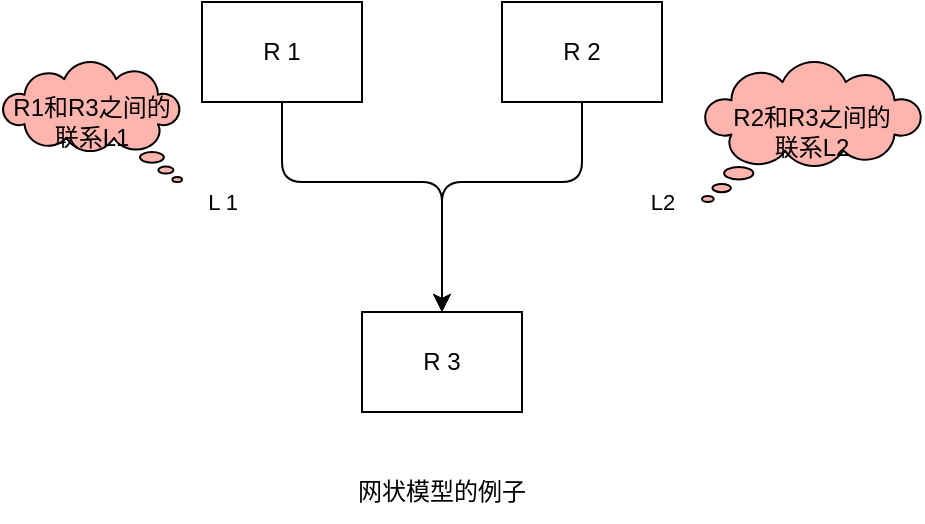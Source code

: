 <mxfile>
    <diagram id="byq1evv4wEtOFVsFfkyZ" name="第 6 页">
        <mxGraphModel dx="1748" dy="1152" grid="1" gridSize="10" guides="1" tooltips="1" connect="1" arrows="1" fold="1" page="1" pageScale="1" pageWidth="827" pageHeight="1169" math="0" shadow="0">
            <root>
                <mxCell id="0"/>
                <mxCell id="1" parent="0"/>
                <mxCell id="hX_VieDASAlLBFEvtgcQ-1" value="R1和R3之间的&lt;br&gt;联系L1" style="whiteSpace=wrap;html=1;shape=mxgraph.basic.cloud_callout;fontColor=#000000;fillColor=#ffb4ae;flipH=1;" vertex="1" parent="1">
                    <mxGeometry x="180" y="460" width="90" height="60" as="geometry"/>
                </mxCell>
                <mxCell id="hX_VieDASAlLBFEvtgcQ-2" value="R2和R3之间的&lt;br&gt;联系L2" style="whiteSpace=wrap;html=1;shape=mxgraph.basic.cloud_callout;fontColor=#000000;fillColor=#ffb4ae;" vertex="1" parent="1">
                    <mxGeometry x="530" y="460" width="110" height="70" as="geometry"/>
                </mxCell>
                <mxCell id="hX_VieDASAlLBFEvtgcQ-6" value="L 1" style="edgeStyle=none;html=1;exitX=0.5;exitY=1;exitDx=0;exitDy=0;entryX=0.5;entryY=0;entryDx=0;entryDy=0;fontColor=#000000;endArrow=classic;endFill=1;" edge="1" parent="1" source="hX_VieDASAlLBFEvtgcQ-3" target="hX_VieDASAlLBFEvtgcQ-5">
                    <mxGeometry x="-0.568" y="-32" relative="1" as="geometry">
                        <Array as="points">
                            <mxPoint x="320" y="520"/>
                            <mxPoint x="400" y="520"/>
                        </Array>
                        <mxPoint x="-30" y="-22" as="offset"/>
                    </mxGeometry>
                </mxCell>
                <mxCell id="hX_VieDASAlLBFEvtgcQ-3" value="R 1" style="rounded=0;whiteSpace=wrap;html=1;" vertex="1" parent="1">
                    <mxGeometry x="280" y="430" width="80" height="50" as="geometry"/>
                </mxCell>
                <mxCell id="hX_VieDASAlLBFEvtgcQ-7" value="L2" style="edgeStyle=none;html=1;exitX=0.5;exitY=1;exitDx=0;exitDy=0;entryX=0.5;entryY=0;entryDx=0;entryDy=0;fontColor=#000000;endArrow=classic;endFill=1;" edge="1" parent="1" source="hX_VieDASAlLBFEvtgcQ-4" target="hX_VieDASAlLBFEvtgcQ-5">
                    <mxGeometry x="-0.543" y="41" relative="1" as="geometry">
                        <Array as="points">
                            <mxPoint x="470" y="520"/>
                            <mxPoint x="400" y="520"/>
                        </Array>
                        <mxPoint x="40" y="-31" as="offset"/>
                    </mxGeometry>
                </mxCell>
                <mxCell id="hX_VieDASAlLBFEvtgcQ-4" value="R 2" style="rounded=0;whiteSpace=wrap;html=1;" vertex="1" parent="1">
                    <mxGeometry x="430" y="430" width="80" height="50" as="geometry"/>
                </mxCell>
                <mxCell id="hX_VieDASAlLBFEvtgcQ-5" value="R 3" style="rounded=0;whiteSpace=wrap;html=1;" vertex="1" parent="1">
                    <mxGeometry x="360" y="585" width="80" height="50" as="geometry"/>
                </mxCell>
                <mxCell id="hX_VieDASAlLBFEvtgcQ-8" value="网状模型的例子" style="text;html=1;strokeColor=none;fillColor=none;align=center;verticalAlign=middle;whiteSpace=wrap;rounded=0;fontColor=#000000;" vertex="1" parent="1">
                    <mxGeometry x="340" y="660" width="120" height="30" as="geometry"/>
                </mxCell>
            </root>
        </mxGraphModel>
    </diagram>
    <diagram id="m8dvgH2PLce4cM3ZN0wn" name="第 5 页">
        <mxGraphModel dx="1748" dy="1152" grid="1" gridSize="10" guides="1" tooltips="1" connect="1" arrows="1" fold="1" page="1" pageScale="1" pageWidth="827" pageHeight="1169" math="0" shadow="0">
            <root>
                <mxCell id="0"/>
                <mxCell id="1" parent="0"/>
                <mxCell id="1GibGtiZYI93cKouYKBH-7" style="edgeStyle=none;html=1;exitX=0.5;exitY=1;exitDx=0;exitDy=0;entryX=0.5;entryY=0;entryDx=0;entryDy=0;fontColor=#000000;endArrow=classic;endFill=1;" edge="1" parent="1" source="1GibGtiZYI93cKouYKBH-1" target="1GibGtiZYI93cKouYKBH-2">
                    <mxGeometry relative="1" as="geometry">
                        <Array as="points">
                            <mxPoint x="360" y="290"/>
                            <mxPoint x="280" y="290"/>
                        </Array>
                    </mxGeometry>
                </mxCell>
                <mxCell id="1GibGtiZYI93cKouYKBH-8" style="edgeStyle=none;html=1;exitX=0.5;exitY=1;exitDx=0;exitDy=0;entryX=0.5;entryY=0;entryDx=0;entryDy=0;fontColor=#000000;endArrow=classic;endFill=1;" edge="1" parent="1" source="1GibGtiZYI93cKouYKBH-1" target="1GibGtiZYI93cKouYKBH-3">
                    <mxGeometry relative="1" as="geometry">
                        <Array as="points">
                            <mxPoint x="360" y="290"/>
                            <mxPoint x="440" y="290"/>
                        </Array>
                    </mxGeometry>
                </mxCell>
                <mxCell id="1GibGtiZYI93cKouYKBH-1" value="R 1" style="rounded=0;whiteSpace=wrap;html=1;" vertex="1" parent="1">
                    <mxGeometry x="320" y="240" width="80" height="30" as="geometry"/>
                </mxCell>
                <mxCell id="1GibGtiZYI93cKouYKBH-9" style="edgeStyle=none;html=1;exitX=0.5;exitY=1;exitDx=0;exitDy=0;entryX=0.5;entryY=0;entryDx=0;entryDy=0;fontColor=#000000;endArrow=classic;endFill=1;" edge="1" parent="1" source="1GibGtiZYI93cKouYKBH-2" target="1GibGtiZYI93cKouYKBH-5">
                    <mxGeometry relative="1" as="geometry">
                        <Array as="points">
                            <mxPoint x="280" y="380"/>
                            <mxPoint x="200" y="380"/>
                        </Array>
                    </mxGeometry>
                </mxCell>
                <mxCell id="1GibGtiZYI93cKouYKBH-10" style="edgeStyle=none;html=1;exitX=0.5;exitY=1;exitDx=0;exitDy=0;entryX=0.5;entryY=0;entryDx=0;entryDy=0;fontColor=#000000;endArrow=classic;endFill=1;" edge="1" parent="1" source="1GibGtiZYI93cKouYKBH-2" target="1GibGtiZYI93cKouYKBH-6">
                    <mxGeometry relative="1" as="geometry">
                        <Array as="points">
                            <mxPoint x="280" y="380"/>
                            <mxPoint x="360" y="380"/>
                        </Array>
                    </mxGeometry>
                </mxCell>
                <mxCell id="1GibGtiZYI93cKouYKBH-2" value="R 1" style="rounded=0;whiteSpace=wrap;html=1;" vertex="1" parent="1">
                    <mxGeometry x="240" y="320" width="80" height="30" as="geometry"/>
                </mxCell>
                <mxCell id="1GibGtiZYI93cKouYKBH-3" value="R 1" style="rounded=0;whiteSpace=wrap;html=1;" vertex="1" parent="1">
                    <mxGeometry x="400" y="320" width="80" height="30" as="geometry"/>
                </mxCell>
                <mxCell id="1GibGtiZYI93cKouYKBH-5" value="R 1" style="rounded=0;whiteSpace=wrap;html=1;" vertex="1" parent="1">
                    <mxGeometry x="160" y="410" width="80" height="30" as="geometry"/>
                </mxCell>
                <mxCell id="1GibGtiZYI93cKouYKBH-6" value="R 1" style="rounded=0;whiteSpace=wrap;html=1;" vertex="1" parent="1">
                    <mxGeometry x="320" y="410" width="80" height="30" as="geometry"/>
                </mxCell>
                <mxCell id="1GibGtiZYI93cKouYKBH-11" value="根节点" style="text;html=1;strokeColor=none;fillColor=none;align=center;verticalAlign=middle;whiteSpace=wrap;rounded=0;fontColor=#000000;" vertex="1" parent="1">
                    <mxGeometry x="414" y="240" width="60" height="30" as="geometry"/>
                </mxCell>
                <mxCell id="1GibGtiZYI93cKouYKBH-12" value="兄弟节点" style="text;html=1;strokeColor=none;fillColor=none;align=center;verticalAlign=middle;whiteSpace=wrap;rounded=0;fontColor=#000000;" vertex="1" parent="1">
                    <mxGeometry x="330" y="320" width="60" height="30" as="geometry"/>
                </mxCell>
                <mxCell id="1GibGtiZYI93cKouYKBH-13" value="叶节点" style="text;html=1;strokeColor=none;fillColor=none;align=center;verticalAlign=middle;whiteSpace=wrap;rounded=0;fontColor=#000000;" vertex="1" parent="1">
                    <mxGeometry x="450" y="350" width="60" height="30" as="geometry"/>
                </mxCell>
                <mxCell id="1GibGtiZYI93cKouYKBH-14" value="叶节点" style="text;html=1;strokeColor=none;fillColor=none;align=center;verticalAlign=middle;whiteSpace=wrap;rounded=0;fontColor=#000000;" vertex="1" parent="1">
                    <mxGeometry x="330" y="450" width="60" height="30" as="geometry"/>
                </mxCell>
                <mxCell id="1GibGtiZYI93cKouYKBH-15" value="叶节点" style="text;html=1;strokeColor=none;fillColor=none;align=center;verticalAlign=middle;whiteSpace=wrap;rounded=0;fontColor=#000000;" vertex="1" parent="1">
                    <mxGeometry x="170" y="450" width="60" height="30" as="geometry"/>
                </mxCell>
                <mxCell id="1GibGtiZYI93cKouYKBH-16" value="兄弟节点" style="text;html=1;strokeColor=none;fillColor=none;align=center;verticalAlign=middle;whiteSpace=wrap;rounded=0;fontColor=#000000;" vertex="1" parent="1">
                    <mxGeometry x="240" y="401" width="60" height="30" as="geometry"/>
                </mxCell>
                <mxCell id="1GibGtiZYI93cKouYKBH-17" value="一个层次模型的示例" style="text;html=1;strokeColor=none;fillColor=none;align=center;verticalAlign=middle;whiteSpace=wrap;rounded=0;fontColor=#000000;" vertex="1" parent="1">
                    <mxGeometry x="290" y="490" width="130" height="30" as="geometry"/>
                </mxCell>
            </root>
        </mxGraphModel>
    </diagram>
    <diagram id="00cI4PLzJUZpWsoeqpOt" name="第 4 页">
        <mxGraphModel dx="1748" dy="1152" grid="1" gridSize="10" guides="1" tooltips="1" connect="1" arrows="1" fold="1" page="1" pageScale="1" pageWidth="827" pageHeight="1169" math="0" shadow="0">
            <root>
                <mxCell id="0"/>
                <mxCell id="1" parent="0"/>
                <mxCell id="1rF8zhH91nkdru6VKcsN-3" value="" style="edgeStyle=none;html=1;fontColor=#000000;endArrow=classic;endFill=1;" edge="1" parent="1" source="1rF8zhH91nkdru6VKcsN-1" target="1rF8zhH91nkdru6VKcsN-2">
                    <mxGeometry relative="1" as="geometry"/>
                </mxCell>
                <mxCell id="1rF8zhH91nkdru6VKcsN-1" value="现实世界" style="ellipse;whiteSpace=wrap;html=1;" vertex="1" parent="1">
                    <mxGeometry x="330" y="190" width="100" height="40" as="geometry"/>
                </mxCell>
                <mxCell id="1rF8zhH91nkdru6VKcsN-5" value="" style="edgeStyle=none;html=1;fontColor=#000000;endArrow=classic;endFill=1;" edge="1" parent="1" source="1rF8zhH91nkdru6VKcsN-2" target="1rF8zhH91nkdru6VKcsN-4">
                    <mxGeometry relative="1" as="geometry"/>
                </mxCell>
                <mxCell id="1rF8zhH91nkdru6VKcsN-2" value="人的认知抽象" style="whiteSpace=wrap;html=1;" vertex="1" parent="1">
                    <mxGeometry x="325" y="270" width="110" height="40" as="geometry"/>
                </mxCell>
                <mxCell id="1rF8zhH91nkdru6VKcsN-7" value="" style="edgeStyle=none;html=1;fontColor=#000000;endArrow=classic;endFill=1;" edge="1" parent="1" source="1rF8zhH91nkdru6VKcsN-4" target="1rF8zhH91nkdru6VKcsN-6">
                    <mxGeometry relative="1" as="geometry"/>
                </mxCell>
                <mxCell id="1rF8zhH91nkdru6VKcsN-4" value="概念模型" style="whiteSpace=wrap;html=1;" vertex="1" parent="1">
                    <mxGeometry x="325" y="360" width="110" height="40" as="geometry"/>
                </mxCell>
                <mxCell id="1rF8zhH91nkdru6VKcsN-6" value="DBMS支持的数据模型" style="whiteSpace=wrap;html=1;" vertex="1" parent="1">
                    <mxGeometry x="302.5" y="450" width="155" height="40" as="geometry"/>
                </mxCell>
                <mxCell id="1rF8zhH91nkdru6VKcsN-8" value="信息世界" style="text;html=1;strokeColor=none;fillColor=none;align=center;verticalAlign=middle;whiteSpace=wrap;rounded=0;fontColor=#000000;" vertex="1" parent="1">
                    <mxGeometry x="180" y="365" width="60" height="30" as="geometry"/>
                </mxCell>
                <mxCell id="1rF8zhH91nkdru6VKcsN-9" value="机器世界" style="text;html=1;strokeColor=none;fillColor=none;align=center;verticalAlign=middle;whiteSpace=wrap;rounded=0;fontColor=#000000;" vertex="1" parent="1">
                    <mxGeometry x="180" y="455" width="60" height="30" as="geometry"/>
                </mxCell>
                <mxCell id="1rF8zhH91nkdru6VKcsN-10" value="现实世界" style="text;html=1;strokeColor=none;fillColor=none;align=center;verticalAlign=middle;whiteSpace=wrap;rounded=0;fontColor=#000000;" vertex="1" parent="1">
                    <mxGeometry x="530" y="270" width="60" height="30" as="geometry"/>
                </mxCell>
                <mxCell id="1rF8zhH91nkdru6VKcsN-11" value="" style="shape=singleArrow;whiteSpace=wrap;html=1;arrowWidth=0.4;arrowSize=0.4;" vertex="1" parent="1">
                    <mxGeometry x="600" y="277.5" width="40" height="15" as="geometry"/>
                </mxCell>
                <mxCell id="1rF8zhH91nkdru6VKcsN-13" value="概念模型" style="text;html=1;strokeColor=none;fillColor=none;align=center;verticalAlign=middle;whiteSpace=wrap;rounded=0;fontColor=#000000;" vertex="1" parent="1">
                    <mxGeometry x="650" y="270" width="60" height="30" as="geometry"/>
                </mxCell>
                <mxCell id="1rF8zhH91nkdru6VKcsN-14" value="数据库设计人员完成" style="text;html=1;strokeColor=none;fillColor=none;align=center;verticalAlign=middle;whiteSpace=wrap;rounded=0;fontColor=#000000;" vertex="1" parent="1">
                    <mxGeometry x="555" y="300" width="130" height="30" as="geometry"/>
                </mxCell>
                <mxCell id="1rF8zhH91nkdru6VKcsN-15" value="概念模型" style="text;html=1;strokeColor=none;fillColor=none;align=center;verticalAlign=middle;whiteSpace=wrap;rounded=0;fontColor=#000000;" vertex="1" parent="1">
                    <mxGeometry x="530" y="350" width="60" height="30" as="geometry"/>
                </mxCell>
                <mxCell id="1rF8zhH91nkdru6VKcsN-16" value="" style="shape=singleArrow;whiteSpace=wrap;html=1;arrowWidth=0.4;arrowSize=0.4;" vertex="1" parent="1">
                    <mxGeometry x="600" y="357.5" width="40" height="15" as="geometry"/>
                </mxCell>
                <mxCell id="1rF8zhH91nkdru6VKcsN-17" value="逻辑模型" style="text;html=1;strokeColor=none;fillColor=none;align=center;verticalAlign=middle;whiteSpace=wrap;rounded=0;fontColor=#000000;" vertex="1" parent="1">
                    <mxGeometry x="650" y="350" width="60" height="30" as="geometry"/>
                </mxCell>
                <mxCell id="1rF8zhH91nkdru6VKcsN-18" value="数据库设计人员完成" style="text;html=1;strokeColor=none;fillColor=none;align=center;verticalAlign=middle;whiteSpace=wrap;rounded=0;fontColor=#000000;" vertex="1" parent="1">
                    <mxGeometry x="555" y="380" width="130" height="30" as="geometry"/>
                </mxCell>
                <mxCell id="1rF8zhH91nkdru6VKcsN-19" value="数据库设计工具协助完成" style="text;html=1;strokeColor=none;fillColor=none;align=center;verticalAlign=middle;whiteSpace=wrap;rounded=0;fontColor=#000000;" vertex="1" parent="1">
                    <mxGeometry x="550" y="400" width="150" height="30" as="geometry"/>
                </mxCell>
                <mxCell id="1rF8zhH91nkdru6VKcsN-20" value="逻辑模型" style="text;html=1;strokeColor=none;fillColor=none;align=center;verticalAlign=middle;whiteSpace=wrap;rounded=0;fontColor=#000000;" vertex="1" parent="1">
                    <mxGeometry x="530" y="440" width="60" height="30" as="geometry"/>
                </mxCell>
                <mxCell id="1rF8zhH91nkdru6VKcsN-21" value="" style="shape=singleArrow;whiteSpace=wrap;html=1;arrowWidth=0.4;arrowSize=0.4;" vertex="1" parent="1">
                    <mxGeometry x="600" y="447.5" width="40" height="15" as="geometry"/>
                </mxCell>
                <mxCell id="1rF8zhH91nkdru6VKcsN-22" value="物理模型" style="text;html=1;strokeColor=none;fillColor=none;align=center;verticalAlign=middle;whiteSpace=wrap;rounded=0;fontColor=#000000;" vertex="1" parent="1">
                    <mxGeometry x="650" y="440" width="60" height="30" as="geometry"/>
                </mxCell>
                <mxCell id="1rF8zhH91nkdru6VKcsN-23" value="由DBMS完成" style="text;html=1;strokeColor=none;fillColor=none;align=center;verticalAlign=middle;whiteSpace=wrap;rounded=0;fontColor=#000000;" vertex="1" parent="1">
                    <mxGeometry x="555" y="470" width="130" height="30" as="geometry"/>
                </mxCell>
                <mxCell id="1rF8zhH91nkdru6VKcsN-24" value="现实世界中客观对象的抽象过程" style="text;html=1;strokeColor=none;fillColor=none;align=center;verticalAlign=middle;whiteSpace=wrap;rounded=0;fontColor=#000000;" vertex="1" parent="1">
                    <mxGeometry x="280" y="520" width="200" height="30" as="geometry"/>
                </mxCell>
            </root>
        </mxGraphModel>
    </diagram>
    <diagram id="YLo_piYDMcm0plr_FIAl" name="第 3 页">
        <mxGraphModel dx="1748" dy="1152" grid="1" gridSize="10" guides="1" tooltips="1" connect="1" arrows="1" fold="1" page="1" pageScale="1" pageWidth="827" pageHeight="1169" math="0" shadow="0">
            <root>
                <mxCell id="0"/>
                <mxCell id="1" parent="0"/>
                <mxCell id="Im40kA9vi4kZJKHxFYSh-3" value="" style="edgeStyle=none;html=1;" edge="1" parent="1" source="Im40kA9vi4kZJKHxFYSh-1" target="Im40kA9vi4kZJKHxFYSh-2">
                    <mxGeometry relative="1" as="geometry"/>
                </mxCell>
                <mxCell id="Im40kA9vi4kZJKHxFYSh-1" value="用户" style="rounded=0;whiteSpace=wrap;html=1;" vertex="1" parent="1">
                    <mxGeometry x="150" y="200" width="90" height="40" as="geometry"/>
                </mxCell>
                <mxCell id="Im40kA9vi4kZJKHxFYSh-2" value="应用系统" style="rounded=0;whiteSpace=wrap;html=1;fillColor=rgb(24, 20, 29);" vertex="1" parent="1">
                    <mxGeometry x="150" y="270" width="90" height="40" as="geometry"/>
                </mxCell>
                <mxCell id="Im40kA9vi4kZJKHxFYSh-4" value="" style="endArrow=none;html=1;entryX=0.5;entryY=1;entryDx=0;entryDy=0;exitX=0.5;exitY=0;exitDx=0;exitDy=0;" edge="1" parent="1" source="Im40kA9vi4kZJKHxFYSh-6" target="Im40kA9vi4kZJKHxFYSh-2">
                    <mxGeometry width="50" height="50" relative="1" as="geometry">
                        <mxPoint x="195" y="340" as="sourcePoint"/>
                        <mxPoint x="170" y="400" as="targetPoint"/>
                    </mxGeometry>
                </mxCell>
                <mxCell id="Im40kA9vi4kZJKHxFYSh-8" value="" style="edgeStyle=none;html=1;endArrow=none;endFill=0;" edge="1" parent="1" source="Im40kA9vi4kZJKHxFYSh-6" target="Im40kA9vi4kZJKHxFYSh-7">
                    <mxGeometry relative="1" as="geometry"/>
                </mxCell>
                <mxCell id="Im40kA9vi4kZJKHxFYSh-6" value="应用开发工具" style="rounded=0;whiteSpace=wrap;html=1;fillColor=rgb(24, 20, 29);" vertex="1" parent="1">
                    <mxGeometry x="150" y="340" width="90" height="40" as="geometry"/>
                </mxCell>
                <mxCell id="Im40kA9vi4kZJKHxFYSh-10" value="" style="edgeStyle=none;html=1;endArrow=none;endFill=0;" edge="1" parent="1" source="Im40kA9vi4kZJKHxFYSh-7" target="Im40kA9vi4kZJKHxFYSh-9">
                    <mxGeometry relative="1" as="geometry"/>
                </mxCell>
                <mxCell id="Im40kA9vi4kZJKHxFYSh-7" value="数据库管理系统" style="rounded=0;whiteSpace=wrap;html=1;fillColor=rgb(24, 20, 29);" vertex="1" parent="1">
                    <mxGeometry x="150" y="410" width="90" height="40" as="geometry"/>
                </mxCell>
                <mxCell id="Im40kA9vi4kZJKHxFYSh-12" value="" style="edgeStyle=none;html=1;endArrow=none;endFill=0;" edge="1" parent="1" source="Im40kA9vi4kZJKHxFYSh-9" target="Im40kA9vi4kZJKHxFYSh-11">
                    <mxGeometry relative="1" as="geometry"/>
                </mxCell>
                <mxCell id="Im40kA9vi4kZJKHxFYSh-9" value="操作系统" style="rounded=0;whiteSpace=wrap;html=1;fillColor=rgb(24, 20, 29);" vertex="1" parent="1">
                    <mxGeometry x="150" y="480" width="90" height="40" as="geometry"/>
                </mxCell>
                <mxCell id="Im40kA9vi4kZJKHxFYSh-11" value="数据库" style="rounded=0;whiteSpace=wrap;html=1;fillColor=#ffb4ae;fontColor=#000000;" vertex="1" parent="1">
                    <mxGeometry x="150" y="550" width="90" height="40" as="geometry"/>
                </mxCell>
                <mxCell id="Im40kA9vi4kZJKHxFYSh-14" style="edgeStyle=none;html=1;exitX=0;exitY=0.5;exitDx=0;exitDy=0;entryX=1;entryY=0.5;entryDx=0;entryDy=0;endArrow=classic;endFill=1;" edge="1" parent="1" source="Im40kA9vi4kZJKHxFYSh-13" target="Im40kA9vi4kZJKHxFYSh-7">
                    <mxGeometry relative="1" as="geometry"/>
                </mxCell>
                <mxCell id="Im40kA9vi4kZJKHxFYSh-15" style="edgeStyle=none;html=1;exitX=0.5;exitY=1;exitDx=0;exitDy=0;entryX=1;entryY=0.5;entryDx=0;entryDy=0;endArrow=classic;endFill=1;" edge="1" parent="1" source="Im40kA9vi4kZJKHxFYSh-13" target="Im40kA9vi4kZJKHxFYSh-11">
                    <mxGeometry relative="1" as="geometry">
                        <Array as="points">
                            <mxPoint x="405" y="570"/>
                        </Array>
                    </mxGeometry>
                </mxCell>
                <mxCell id="Im40kA9vi4kZJKHxFYSh-13" value="数据库管理员" style="rounded=0;whiteSpace=wrap;html=1;fillColor=#60a917;fontColor=#000000;strokeColor=#2D7600;" vertex="1" parent="1">
                    <mxGeometry x="360" y="410" width="90" height="40" as="geometry"/>
                </mxCell>
                <mxCell id="Im40kA9vi4kZJKHxFYSh-16" value="用户" style="rounded=0;whiteSpace=wrap;html=1;fillColor=#fdfae4;" vertex="1" parent="1">
                    <mxGeometry x="150" y="200" width="90" height="40" as="geometry"/>
                </mxCell>
                <mxCell id="Im40kA9vi4kZJKHxFYSh-17" value="应用系统" style="rounded=0;whiteSpace=wrap;html=1;fillColor=#dff9d5;" vertex="1" parent="1">
                    <mxGeometry x="150" y="270" width="90" height="40" as="geometry"/>
                </mxCell>
                <mxCell id="Im40kA9vi4kZJKHxFYSh-18" value="应用开发工具" style="rounded=0;whiteSpace=wrap;html=1;fillColor=#d2d5ff;" vertex="1" parent="1">
                    <mxGeometry x="150" y="340" width="90" height="40" as="geometry"/>
                </mxCell>
                <mxCell id="Im40kA9vi4kZJKHxFYSh-19" value="数据库管理系统" style="rounded=0;whiteSpace=wrap;html=1;fillColor=#ffd9ee;" vertex="1" parent="1">
                    <mxGeometry x="150" y="410" width="90" height="40" as="geometry"/>
                </mxCell>
                <mxCell id="Im40kA9vi4kZJKHxFYSh-20" value="操作系统" style="rounded=0;whiteSpace=wrap;html=1;fillColor=#a9eff2;" vertex="1" parent="1">
                    <mxGeometry x="150" y="480" width="90" height="40" as="geometry"/>
                </mxCell>
                <mxCell id="Im40kA9vi4kZJKHxFYSh-25" value="用户" style="rounded=0;whiteSpace=wrap;html=1;fillColor=#fdfae4;" vertex="1" parent="1">
                    <mxGeometry x="150" y="200" width="90" height="40" as="geometry"/>
                </mxCell>
                <mxCell id="Im40kA9vi4kZJKHxFYSh-26" value="应用系统" style="rounded=0;whiteSpace=wrap;html=1;fillColor=#dff9d5;" vertex="1" parent="1">
                    <mxGeometry x="150" y="270" width="90" height="40" as="geometry"/>
                </mxCell>
                <mxCell id="Im40kA9vi4kZJKHxFYSh-27" value="用户" style="rounded=0;whiteSpace=wrap;html=1;fillColor=#fdfae4;" vertex="1" parent="1">
                    <mxGeometry x="150" y="200" width="90" height="40" as="geometry"/>
                </mxCell>
                <mxCell id="Im40kA9vi4kZJKHxFYSh-28" value="应用系统" style="rounded=0;whiteSpace=wrap;html=1;fillColor=#dff9d5;" vertex="1" parent="1">
                    <mxGeometry x="150" y="270" width="90" height="40" as="geometry"/>
                </mxCell>
                <mxCell id="Im40kA9vi4kZJKHxFYSh-29" value="用户" style="rounded=0;whiteSpace=wrap;html=1;fillColor=#fdfae4;" vertex="1" parent="1">
                    <mxGeometry x="150" y="200" width="90" height="40" as="geometry"/>
                </mxCell>
                <mxCell id="Im40kA9vi4kZJKHxFYSh-30" value="应用系统" style="rounded=0;whiteSpace=wrap;html=1;fillColor=#dff9d5;" vertex="1" parent="1">
                    <mxGeometry x="150" y="270" width="90" height="40" as="geometry"/>
                </mxCell>
                <mxCell id="Im40kA9vi4kZJKHxFYSh-31" value="用户" style="rounded=0;whiteSpace=wrap;html=1;fillColor=#fdfae4;" vertex="1" parent="1">
                    <mxGeometry x="150" y="200" width="90" height="40" as="geometry"/>
                </mxCell>
                <mxCell id="Im40kA9vi4kZJKHxFYSh-32" value="应用系统" style="rounded=0;whiteSpace=wrap;html=1;fillColor=#dff9d5;" vertex="1" parent="1">
                    <mxGeometry x="150" y="270" width="90" height="40" as="geometry"/>
                </mxCell>
                <mxCell id="Im40kA9vi4kZJKHxFYSh-33" value="应用开发工具" style="rounded=0;whiteSpace=wrap;html=1;fillColor=#d2d5ff;" vertex="1" parent="1">
                    <mxGeometry x="150" y="340" width="90" height="40" as="geometry"/>
                </mxCell>
                <mxCell id="Im40kA9vi4kZJKHxFYSh-34" value="用户" style="rounded=0;whiteSpace=wrap;html=1;fillColor=#fdfae4;fontColor=#000000;" vertex="1" parent="1">
                    <mxGeometry x="150" y="200" width="90" height="40" as="geometry"/>
                </mxCell>
                <mxCell id="Im40kA9vi4kZJKHxFYSh-35" value="应用系统" style="rounded=0;whiteSpace=wrap;html=1;fillColor=#dff9d5;fontColor=#000000;" vertex="1" parent="1">
                    <mxGeometry x="150" y="270" width="90" height="40" as="geometry"/>
                </mxCell>
                <mxCell id="Im40kA9vi4kZJKHxFYSh-36" value="应用开发工具" style="rounded=0;whiteSpace=wrap;html=1;fillColor=#d2d5ff;fontColor=#000000;" vertex="1" parent="1">
                    <mxGeometry x="150" y="340" width="90" height="40" as="geometry"/>
                </mxCell>
                <mxCell id="Im40kA9vi4kZJKHxFYSh-37" value="数据库管理系统" style="rounded=0;whiteSpace=wrap;html=1;fillColor=#ffd9ee;fontColor=#000000;" vertex="1" parent="1">
                    <mxGeometry x="150" y="410" width="90" height="40" as="geometry"/>
                </mxCell>
                <mxCell id="Im40kA9vi4kZJKHxFYSh-38" value="操作系统" style="rounded=0;whiteSpace=wrap;html=1;fillColor=#a9eff2;fontColor=#000000;" vertex="1" parent="1">
                    <mxGeometry x="150" y="480" width="90" height="40" as="geometry"/>
                </mxCell>
            </root>
        </mxGraphModel>
    </diagram>
    <diagram id="C9r-CDcrK0DZU48EZQ8d" name="第 2 页">
        <mxGraphModel dx="1748" dy="1152" grid="1" gridSize="10" guides="1" tooltips="1" connect="1" arrows="1" fold="1" page="1" pageScale="1" pageWidth="827" pageHeight="1169" math="0" shadow="0">
            <root>
                <mxCell id="0"/>
                <mxCell id="1" parent="0"/>
                <mxCell id="-P18A44tYonVu6S8Oe8o-3" value="操作请求" style="edgeStyle=none;html=1;labelPosition=left;verticalLabelPosition=middle;align=right;verticalAlign=middle;" edge="1" parent="1" source="-P18A44tYonVu6S8Oe8o-1" target="-P18A44tYonVu6S8Oe8o-2">
                    <mxGeometry relative="1" as="geometry"/>
                </mxCell>
                <mxCell id="-P18A44tYonVu6S8Oe8o-1" value="用户" style="rounded=1;whiteSpace=wrap;html=1;" vertex="1" parent="1">
                    <mxGeometry x="340" y="340" width="100" height="40" as="geometry"/>
                </mxCell>
                <mxCell id="-P18A44tYonVu6S8Oe8o-5" style="edgeStyle=none;html=1;exitX=0.375;exitY=1;exitDx=0;exitDy=0;entryX=0.855;entryY=0;entryDx=0;entryDy=4.35;entryPerimeter=0;" edge="1" parent="1" source="-P18A44tYonVu6S8Oe8o-2" target="-P18A44tYonVu6S8Oe8o-4">
                    <mxGeometry relative="1" as="geometry"/>
                </mxCell>
                <mxCell id="-P18A44tYonVu6S8Oe8o-8" style="edgeStyle=none;html=1;exitX=0.5;exitY=1;exitDx=0;exitDy=0;entryX=0.5;entryY=0;entryDx=0;entryDy=0;entryPerimeter=0;" edge="1" parent="1" source="-P18A44tYonVu6S8Oe8o-2" target="-P18A44tYonVu6S8Oe8o-6">
                    <mxGeometry relative="1" as="geometry"/>
                </mxCell>
                <mxCell id="-P18A44tYonVu6S8Oe8o-9" style="edgeStyle=none;html=1;exitX=0.625;exitY=1;exitDx=0;exitDy=0;entryX=0.145;entryY=0;entryDx=0;entryDy=4.35;entryPerimeter=0;" edge="1" parent="1" source="-P18A44tYonVu6S8Oe8o-2" target="-P18A44tYonVu6S8Oe8o-7">
                    <mxGeometry relative="1" as="geometry"/>
                </mxCell>
                <mxCell id="-P18A44tYonVu6S8Oe8o-2" value="DBMS" style="verticalLabelPosition=middle;verticalAlign=middle;html=1;shape=hexagon;perimeter=hexagonPerimeter2;arcSize=6;size=0.27;labelPosition=center;align=center;" vertex="1" parent="1">
                    <mxGeometry x="352" y="430" width="76" height="70" as="geometry"/>
                </mxCell>
                <mxCell id="-P18A44tYonVu6S8Oe8o-4" value="学生库" style="shape=cylinder3;whiteSpace=wrap;html=1;boundedLbl=1;backgroundOutline=1;size=15;" vertex="1" parent="1">
                    <mxGeometry x="270" y="530" width="60" height="80" as="geometry"/>
                </mxCell>
                <mxCell id="-P18A44tYonVu6S8Oe8o-6" value="教师库" style="shape=cylinder3;whiteSpace=wrap;html=1;boundedLbl=1;backgroundOutline=1;size=15;" vertex="1" parent="1">
                    <mxGeometry x="360" y="530" width="60" height="80" as="geometry"/>
                </mxCell>
                <mxCell id="-P18A44tYonVu6S8Oe8o-7" value="课程库" style="shape=cylinder3;whiteSpace=wrap;html=1;boundedLbl=1;backgroundOutline=1;size=15;" vertex="1" parent="1">
                    <mxGeometry x="440" y="530" width="60" height="80" as="geometry"/>
                </mxCell>
            </root>
        </mxGraphModel>
    </diagram>
    <diagram id="OdwRF24RRQ9nXcUSSkwJ" name="第 1 页">
        <mxGraphModel dx="1748" dy="1152" grid="1" gridSize="10" guides="1" tooltips="1" connect="1" arrows="1" fold="1" page="1" pageScale="1" pageWidth="827" pageHeight="1169" math="0" shadow="0">
            <root>
                <mxCell id="0"/>
                <mxCell id="1" parent="0"/>
                <mxCell id="2" value="" style="endArrow=classic;html=1;startArrow=none;" parent="1" source="41" edge="1">
                    <mxGeometry width="50" height="50" relative="1" as="geometry">
                        <mxPoint x="320" y="360" as="sourcePoint"/>
                        <mxPoint x="720" y="360" as="targetPoint"/>
                    </mxGeometry>
                </mxCell>
                <mxCell id="4" value="" style="endArrow=none;html=1;" parent="1" target="3" edge="1">
                    <mxGeometry width="50" height="50" relative="1" as="geometry">
                        <mxPoint x="120" y="360" as="sourcePoint"/>
                        <mxPoint x="640" y="360" as="targetPoint"/>
                    </mxGeometry>
                </mxCell>
                <mxCell id="3" value="Oracle 8i" style="shape=waypoint;sketch=0;fillStyle=solid;size=6;pointerEvents=1;points=[];fillColor=#f0a30a;resizable=0;rotatable=0;perimeter=centerPerimeter;snapToPoint=1;fontColor=#000000;strokeColor=#BD7000;strokeWidth=5;verticalAlign=top;labelPosition=center;verticalLabelPosition=bottom;align=center;" parent="1" vertex="1">
                    <mxGeometry x="150" y="350" width="20" height="20" as="geometry"/>
                </mxCell>
                <mxCell id="5" value="正式向互联网发展" style="shape=step;perimeter=stepPerimeter;whiteSpace=wrap;html=1;fixedSize=1;strokeWidth=1;strokeColor=#140CF0;size=25;" parent="1" vertex="1">
                    <mxGeometry x="85" y="220" width="150" height="50" as="geometry"/>
                </mxCell>
                <mxCell id="7" value="" style="endArrow=none;dashed=1;html=1;exitX=0.471;exitY=0.293;exitDx=0;exitDy=0;exitPerimeter=0;entryX=0.5;entryY=1;entryDx=0;entryDy=0;" parent="1" source="3" target="5" edge="1">
                    <mxGeometry width="50" height="50" relative="1" as="geometry">
                        <mxPoint x="410" y="320" as="sourcePoint"/>
                        <mxPoint x="460" y="270" as="targetPoint"/>
                    </mxGeometry>
                </mxCell>
                <mxCell id="9" value="" style="endArrow=none;html=1;startArrow=none;" parent="1" source="3" target="8" edge="1">
                    <mxGeometry width="50" height="50" relative="1" as="geometry">
                        <mxPoint x="160.0" y="360" as="sourcePoint"/>
                        <mxPoint x="640" y="360" as="targetPoint"/>
                    </mxGeometry>
                </mxCell>
                <mxCell id="8" value="11g" style="shape=waypoint;sketch=0;fillStyle=solid;size=6;pointerEvents=1;points=[];fillColor=#f0a30a;resizable=0;rotatable=0;perimeter=centerPerimeter;snapToPoint=1;fontColor=#000000;strokeColor=#BD7000;strokeWidth=5;verticalAlign=bottom;labelPosition=center;verticalLabelPosition=top;align=center;" parent="1" vertex="1">
                    <mxGeometry x="230" y="350" width="20" height="20" as="geometry"/>
                </mxCell>
                <mxCell id="11" value="企业管理器、自动化诊断工具、自动化性能管理" style="shape=step;perimeter=stepPerimeter;whiteSpace=wrap;html=1;fixedSize=1;strokeWidth=1;strokeColor=#140CF0;" parent="1" vertex="1">
                    <mxGeometry x="167.5" y="420" width="145" height="50" as="geometry"/>
                </mxCell>
                <mxCell id="13" value="" style="endArrow=none;dashed=1;html=1;entryX=0.424;entryY=0.983;entryDx=0;entryDy=0;entryPerimeter=0;" parent="1" source="11" target="8" edge="1">
                    <mxGeometry width="50" height="50" relative="1" as="geometry">
                        <mxPoint x="170.0" y="370" as="sourcePoint"/>
                        <mxPoint x="170.0" y="280" as="targetPoint"/>
                    </mxGeometry>
                </mxCell>
                <mxCell id="16" value="" style="endArrow=none;html=1;startArrow=none;" parent="1" source="19" edge="1">
                    <mxGeometry width="50" height="50" relative="1" as="geometry">
                        <mxPoint x="240" y="360" as="sourcePoint"/>
                        <mxPoint x="320" y="360" as="targetPoint"/>
                    </mxGeometry>
                </mxCell>
                <mxCell id="20" value="" style="endArrow=none;html=1;startArrow=none;" parent="1" source="8" target="19" edge="1">
                    <mxGeometry width="50" height="50" relative="1" as="geometry">
                        <mxPoint x="240" y="360" as="sourcePoint"/>
                        <mxPoint x="320" y="360" as="targetPoint"/>
                    </mxGeometry>
                </mxCell>
                <mxCell id="19" value="12c" style="shape=waypoint;sketch=0;fillStyle=solid;size=6;pointerEvents=1;points=[];fillColor=#f0a30a;resizable=0;rotatable=0;perimeter=centerPerimeter;snapToPoint=1;fontColor=#000000;strokeColor=#BD7000;strokeWidth=5;verticalAlign=top;labelPosition=center;verticalLabelPosition=bottom;align=center;" parent="1" vertex="1">
                    <mxGeometry x="310" y="350" width="20" height="20" as="geometry"/>
                </mxCell>
                <mxCell id="21" value="可扩展数据库、&lt;br&gt;多租户架构、&lt;br&gt;数据重放、混合列存储" style="shape=step;perimeter=stepPerimeter;whiteSpace=wrap;html=1;fixedSize=1;strokeWidth=1;strokeColor=#140CF0;" parent="1" vertex="1">
                    <mxGeometry x="247.5" y="220" width="145" height="50" as="geometry"/>
                </mxCell>
                <mxCell id="22" value="" style="endArrow=none;dashed=1;html=1;entryX=0.567;entryY=0.602;entryDx=0;entryDy=0;entryPerimeter=0;" parent="1" source="21" target="19" edge="1">
                    <mxGeometry width="50" height="50" relative="1" as="geometry">
                        <mxPoint x="250" y="430" as="sourcePoint"/>
                        <mxPoint x="250" y="370" as="targetPoint"/>
                    </mxGeometry>
                </mxCell>
                <mxCell id="25" value="" style="endArrow=none;dashed=1;html=1;entryX=0.424;entryY=0.983;entryDx=0;entryDy=0;entryPerimeter=0;" parent="1" source="26" target="24" edge="1">
                    <mxGeometry width="50" height="50" relative="1" as="geometry">
                        <mxPoint x="332.5" y="380" as="sourcePoint"/>
                        <mxPoint x="332.5" y="290" as="targetPoint"/>
                    </mxGeometry>
                </mxCell>
                <mxCell id="26" value="自动机器学习、&lt;br&gt;多云管理、自适应优化器" style="shape=step;perimeter=stepPerimeter;whiteSpace=wrap;html=1;fixedSize=1;strokeWidth=1;strokeColor=#140CF0;" parent="1" vertex="1">
                    <mxGeometry x="330" y="420" width="145" height="50" as="geometry"/>
                </mxCell>
                <mxCell id="27" value="" style="endArrow=none;html=1;startArrow=none;" parent="1" target="24" edge="1">
                    <mxGeometry width="50" height="50" relative="1" as="geometry">
                        <mxPoint x="320" y="360" as="sourcePoint"/>
                        <mxPoint x="640" y="360" as="targetPoint"/>
                    </mxGeometry>
                </mxCell>
                <mxCell id="24" value="18c" style="shape=waypoint;sketch=0;fillStyle=solid;size=6;pointerEvents=1;points=[];fillColor=#f0a30a;resizable=0;rotatable=0;perimeter=centerPerimeter;snapToPoint=1;fontColor=#000000;strokeColor=#BD7000;strokeWidth=5;verticalAlign=bottom;labelPosition=center;verticalLabelPosition=top;align=center;" parent="1" vertex="1">
                    <mxGeometry x="392.5" y="350" width="20" height="20" as="geometry"/>
                </mxCell>
                <mxCell id="31" value="" style="endArrow=none;dashed=1;html=1;entryX=0.567;entryY=0.602;entryDx=0;entryDy=0;entryPerimeter=0;" parent="1" source="32" target="30" edge="1">
                    <mxGeometry width="50" height="50" relative="1" as="geometry">
                        <mxPoint x="442.5" y="390" as="sourcePoint"/>
                        <mxPoint x="442.5" y="330" as="targetPoint"/>
                    </mxGeometry>
                </mxCell>
                <mxCell id="32" value="在线迁移、&lt;br&gt;自适应数据共享、&lt;br&gt;自适应扫描" style="shape=step;perimeter=stepPerimeter;whiteSpace=wrap;html=1;fixedSize=1;strokeWidth=1;strokeColor=#140CF0;" parent="1" vertex="1">
                    <mxGeometry x="417.5" y="220" width="145" height="50" as="geometry"/>
                </mxCell>
                <mxCell id="35" value="" style="endArrow=none;html=1;startArrow=none;" parent="1" source="24" target="30" edge="1">
                    <mxGeometry width="50" height="50" relative="1" as="geometry">
                        <mxPoint x="402.5" y="360" as="sourcePoint"/>
                        <mxPoint x="640" y="360" as="targetPoint"/>
                    </mxGeometry>
                </mxCell>
                <mxCell id="30" value="19c" style="shape=waypoint;sketch=0;fillStyle=solid;size=6;pointerEvents=1;points=[];fillColor=#008a00;resizable=0;rotatable=0;perimeter=centerPerimeter;snapToPoint=1;fontColor=#ffffff;strokeColor=#005700;strokeWidth=5;verticalAlign=top;labelPosition=center;verticalLabelPosition=bottom;align=center;" parent="1" vertex="1">
                    <mxGeometry x="480" y="350" width="20" height="20" as="geometry"/>
                </mxCell>
                <mxCell id="38" value="" style="endArrow=none;dashed=1;html=1;entryX=0.424;entryY=0.983;entryDx=0;entryDy=0;entryPerimeter=0;" parent="1" source="39" target="37" edge="1">
                    <mxGeometry width="50" height="50" relative="1" as="geometry">
                        <mxPoint x="502.5" y="400" as="sourcePoint"/>
                        <mxPoint x="502.5" y="310" as="targetPoint"/>
                    </mxGeometry>
                </mxCell>
                <mxCell id="39" value="智能化管理、数据共享、&lt;br&gt;大数据支持" style="shape=step;perimeter=stepPerimeter;whiteSpace=wrap;html=1;fixedSize=1;strokeWidth=1;strokeColor=#140CF0;" parent="1" vertex="1">
                    <mxGeometry x="490" y="420" width="145" height="50" as="geometry"/>
                </mxCell>
                <mxCell id="40" value="" style="endArrow=none;html=1;startArrow=none;" parent="1" source="30" target="37" edge="1">
                    <mxGeometry width="50" height="50" relative="1" as="geometry">
                        <mxPoint x="490" y="360" as="sourcePoint"/>
                        <mxPoint x="640" y="360" as="targetPoint"/>
                    </mxGeometry>
                </mxCell>
                <mxCell id="37" value="21c" style="shape=waypoint;sketch=0;fillStyle=solid;size=6;pointerEvents=1;points=[];fillColor=#f0a30a;resizable=0;rotatable=0;perimeter=centerPerimeter;snapToPoint=1;fontColor=#000000;strokeColor=#BD7000;strokeWidth=5;verticalAlign=bottom;labelPosition=center;verticalLabelPosition=top;align=center;" parent="1" vertex="1">
                    <mxGeometry x="550" y="350" width="20" height="20" as="geometry"/>
                </mxCell>
                <mxCell id="42" value="" style="endArrow=none;dashed=1;html=1;entryX=0.567;entryY=0.602;entryDx=0;entryDy=0;entryPerimeter=0;" parent="1" source="43" target="41" edge="1">
                    <mxGeometry width="50" height="50" relative="1" as="geometry">
                        <mxPoint x="572.5" y="400" as="sourcePoint"/>
                        <mxPoint x="572.5" y="340" as="targetPoint"/>
                    </mxGeometry>
                </mxCell>
                <mxCell id="43" value="支持JavaScript存储过程、&lt;br&gt;支持JSON Schema" style="shape=step;perimeter=stepPerimeter;whiteSpace=wrap;html=1;fixedSize=1;strokeWidth=1;strokeColor=#140CF0;" parent="1" vertex="1">
                    <mxGeometry x="570" y="220" width="145" height="50" as="geometry"/>
                </mxCell>
                <mxCell id="44" value="" style="endArrow=none;html=1;startArrow=none;" parent="1" source="37" target="41" edge="1">
                    <mxGeometry width="50" height="50" relative="1" as="geometry">
                        <mxPoint x="560" y="360" as="sourcePoint"/>
                        <mxPoint x="760" y="360" as="targetPoint"/>
                    </mxGeometry>
                </mxCell>
                <mxCell id="41" value="23c" style="shape=waypoint;sketch=0;fillStyle=solid;size=6;pointerEvents=1;points=[];fillColor=#f0a30a;resizable=0;rotatable=0;perimeter=centerPerimeter;snapToPoint=1;fontColor=#000000;strokeColor=#BD7000;strokeWidth=5;verticalAlign=top;labelPosition=center;verticalLabelPosition=bottom;align=center;" parent="1" vertex="1">
                    <mxGeometry x="632.5" y="350" width="20" height="20" as="geometry"/>
                </mxCell>
            </root>
        </mxGraphModel>
    </diagram>
</mxfile>